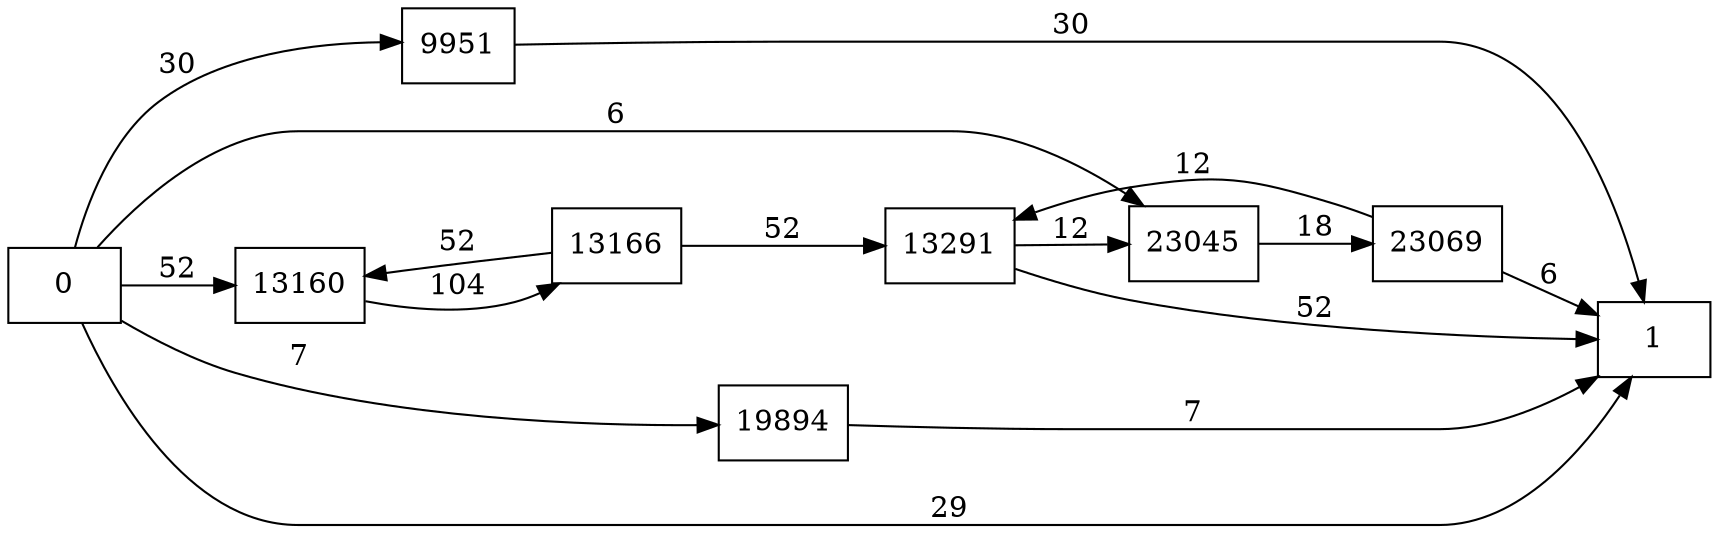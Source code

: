 digraph {
	graph [rankdir=LR]
	node [shape=rectangle]
	9951 -> 1 [label=30]
	13160 -> 13166 [label=104]
	13166 -> 13160 [label=52]
	13166 -> 13291 [label=52]
	13291 -> 1 [label=52]
	13291 -> 23045 [label=12]
	19894 -> 1 [label=7]
	23045 -> 23069 [label=18]
	23069 -> 13291 [label=12]
	23069 -> 1 [label=6]
	0 -> 1 [label=29]
	0 -> 9951 [label=30]
	0 -> 13160 [label=52]
	0 -> 19894 [label=7]
	0 -> 23045 [label=6]
}
